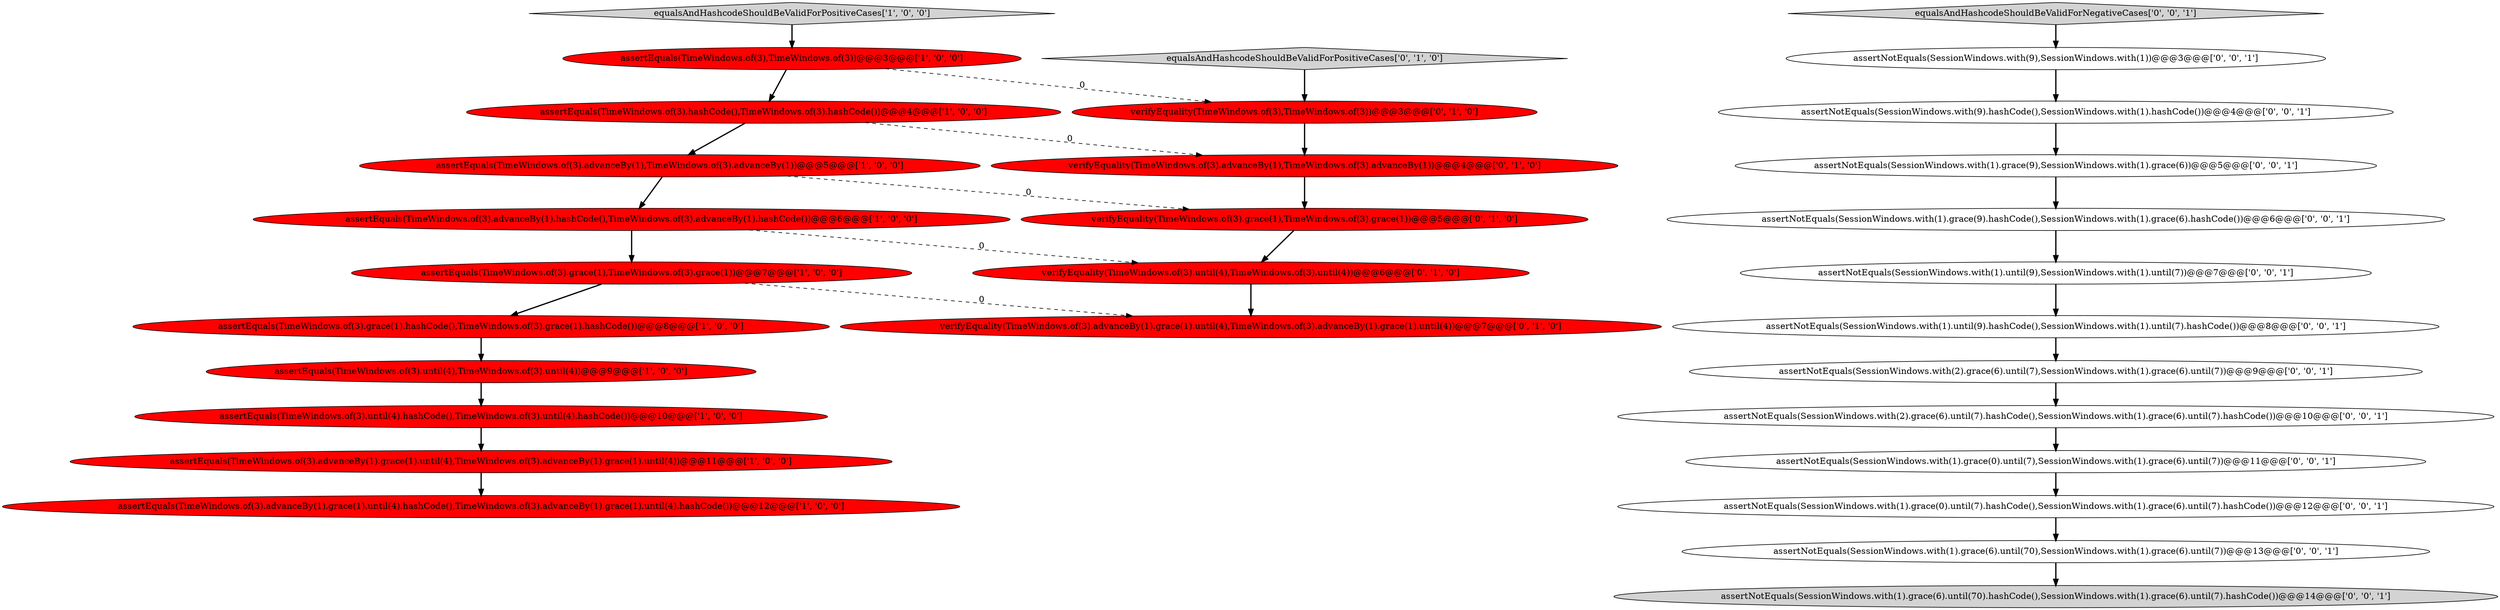 digraph {
2 [style = filled, label = "equalsAndHashcodeShouldBeValidForPositiveCases['1', '0', '0']", fillcolor = lightgray, shape = diamond image = "AAA0AAABBB1BBB"];
12 [style = filled, label = "verifyEquality(TimeWindows.of(3).advanceBy(1),TimeWindows.of(3).advanceBy(1))@@@4@@@['0', '1', '0']", fillcolor = red, shape = ellipse image = "AAA1AAABBB2BBB"];
16 [style = filled, label = "verifyEquality(TimeWindows.of(3).grace(1),TimeWindows.of(3).grace(1))@@@5@@@['0', '1', '0']", fillcolor = red, shape = ellipse image = "AAA1AAABBB2BBB"];
11 [style = filled, label = "verifyEquality(TimeWindows.of(3),TimeWindows.of(3))@@@3@@@['0', '1', '0']", fillcolor = red, shape = ellipse image = "AAA1AAABBB2BBB"];
25 [style = filled, label = "assertNotEquals(SessionWindows.with(9).hashCode(),SessionWindows.with(1).hashCode())@@@4@@@['0', '0', '1']", fillcolor = white, shape = ellipse image = "AAA0AAABBB3BBB"];
22 [style = filled, label = "assertNotEquals(SessionWindows.with(1).grace(6).until(70).hashCode(),SessionWindows.with(1).grace(6).until(7).hashCode())@@@14@@@['0', '0', '1']", fillcolor = lightgray, shape = ellipse image = "AAA0AAABBB3BBB"];
4 [style = filled, label = "assertEquals(TimeWindows.of(3).grace(1).hashCode(),TimeWindows.of(3).grace(1).hashCode())@@@8@@@['1', '0', '0']", fillcolor = red, shape = ellipse image = "AAA1AAABBB1BBB"];
20 [style = filled, label = "assertNotEquals(SessionWindows.with(2).grace(6).until(7).hashCode(),SessionWindows.with(1).grace(6).until(7).hashCode())@@@10@@@['0', '0', '1']", fillcolor = white, shape = ellipse image = "AAA0AAABBB3BBB"];
24 [style = filled, label = "assertNotEquals(SessionWindows.with(9),SessionWindows.with(1))@@@3@@@['0', '0', '1']", fillcolor = white, shape = ellipse image = "AAA0AAABBB3BBB"];
3 [style = filled, label = "assertEquals(TimeWindows.of(3).grace(1),TimeWindows.of(3).grace(1))@@@7@@@['1', '0', '0']", fillcolor = red, shape = ellipse image = "AAA1AAABBB1BBB"];
13 [style = filled, label = "verifyEquality(TimeWindows.of(3).until(4),TimeWindows.of(3).until(4))@@@6@@@['0', '1', '0']", fillcolor = red, shape = ellipse image = "AAA1AAABBB2BBB"];
6 [style = filled, label = "assertEquals(TimeWindows.of(3).advanceBy(1).grace(1).until(4),TimeWindows.of(3).advanceBy(1).grace(1).until(4))@@@11@@@['1', '0', '0']", fillcolor = red, shape = ellipse image = "AAA1AAABBB1BBB"];
8 [style = filled, label = "assertEquals(TimeWindows.of(3),TimeWindows.of(3))@@@3@@@['1', '0', '0']", fillcolor = red, shape = ellipse image = "AAA1AAABBB1BBB"];
10 [style = filled, label = "assertEquals(TimeWindows.of(3).advanceBy(1),TimeWindows.of(3).advanceBy(1))@@@5@@@['1', '0', '0']", fillcolor = red, shape = ellipse image = "AAA1AAABBB1BBB"];
18 [style = filled, label = "assertNotEquals(SessionWindows.with(1).grace(6).until(70),SessionWindows.with(1).grace(6).until(7))@@@13@@@['0', '0', '1']", fillcolor = white, shape = ellipse image = "AAA0AAABBB3BBB"];
23 [style = filled, label = "assertNotEquals(SessionWindows.with(1).grace(9),SessionWindows.with(1).grace(6))@@@5@@@['0', '0', '1']", fillcolor = white, shape = ellipse image = "AAA0AAABBB3BBB"];
27 [style = filled, label = "assertNotEquals(SessionWindows.with(2).grace(6).until(7),SessionWindows.with(1).grace(6).until(7))@@@9@@@['0', '0', '1']", fillcolor = white, shape = ellipse image = "AAA0AAABBB3BBB"];
1 [style = filled, label = "assertEquals(TimeWindows.of(3).advanceBy(1).grace(1).until(4).hashCode(),TimeWindows.of(3).advanceBy(1).grace(1).until(4).hashCode())@@@12@@@['1', '0', '0']", fillcolor = red, shape = ellipse image = "AAA1AAABBB1BBB"];
9 [style = filled, label = "assertEquals(TimeWindows.of(3).hashCode(),TimeWindows.of(3).hashCode())@@@4@@@['1', '0', '0']", fillcolor = red, shape = ellipse image = "AAA1AAABBB1BBB"];
29 [style = filled, label = "assertNotEquals(SessionWindows.with(1).grace(0).until(7),SessionWindows.with(1).grace(6).until(7))@@@11@@@['0', '0', '1']", fillcolor = white, shape = ellipse image = "AAA0AAABBB3BBB"];
5 [style = filled, label = "assertEquals(TimeWindows.of(3).until(4).hashCode(),TimeWindows.of(3).until(4).hashCode())@@@10@@@['1', '0', '0']", fillcolor = red, shape = ellipse image = "AAA1AAABBB1BBB"];
14 [style = filled, label = "verifyEquality(TimeWindows.of(3).advanceBy(1).grace(1).until(4),TimeWindows.of(3).advanceBy(1).grace(1).until(4))@@@7@@@['0', '1', '0']", fillcolor = red, shape = ellipse image = "AAA1AAABBB2BBB"];
26 [style = filled, label = "assertNotEquals(SessionWindows.with(1).grace(0).until(7).hashCode(),SessionWindows.with(1).grace(6).until(7).hashCode())@@@12@@@['0', '0', '1']", fillcolor = white, shape = ellipse image = "AAA0AAABBB3BBB"];
17 [style = filled, label = "assertNotEquals(SessionWindows.with(1).grace(9).hashCode(),SessionWindows.with(1).grace(6).hashCode())@@@6@@@['0', '0', '1']", fillcolor = white, shape = ellipse image = "AAA0AAABBB3BBB"];
21 [style = filled, label = "assertNotEquals(SessionWindows.with(1).until(9),SessionWindows.with(1).until(7))@@@7@@@['0', '0', '1']", fillcolor = white, shape = ellipse image = "AAA0AAABBB3BBB"];
7 [style = filled, label = "assertEquals(TimeWindows.of(3).until(4),TimeWindows.of(3).until(4))@@@9@@@['1', '0', '0']", fillcolor = red, shape = ellipse image = "AAA1AAABBB1BBB"];
0 [style = filled, label = "assertEquals(TimeWindows.of(3).advanceBy(1).hashCode(),TimeWindows.of(3).advanceBy(1).hashCode())@@@6@@@['1', '0', '0']", fillcolor = red, shape = ellipse image = "AAA1AAABBB1BBB"];
19 [style = filled, label = "assertNotEquals(SessionWindows.with(1).until(9).hashCode(),SessionWindows.with(1).until(7).hashCode())@@@8@@@['0', '0', '1']", fillcolor = white, shape = ellipse image = "AAA0AAABBB3BBB"];
15 [style = filled, label = "equalsAndHashcodeShouldBeValidForPositiveCases['0', '1', '0']", fillcolor = lightgray, shape = diamond image = "AAA0AAABBB2BBB"];
28 [style = filled, label = "equalsAndHashcodeShouldBeValidForNegativeCases['0', '0', '1']", fillcolor = lightgray, shape = diamond image = "AAA0AAABBB3BBB"];
0->3 [style = bold, label=""];
16->13 [style = bold, label=""];
21->19 [style = bold, label=""];
20->29 [style = bold, label=""];
25->23 [style = bold, label=""];
11->12 [style = bold, label=""];
12->16 [style = bold, label=""];
9->10 [style = bold, label=""];
3->4 [style = bold, label=""];
4->7 [style = bold, label=""];
29->26 [style = bold, label=""];
6->1 [style = bold, label=""];
7->5 [style = bold, label=""];
18->22 [style = bold, label=""];
5->6 [style = bold, label=""];
15->11 [style = bold, label=""];
24->25 [style = bold, label=""];
19->27 [style = bold, label=""];
10->0 [style = bold, label=""];
0->13 [style = dashed, label="0"];
8->9 [style = bold, label=""];
28->24 [style = bold, label=""];
23->17 [style = bold, label=""];
9->12 [style = dashed, label="0"];
10->16 [style = dashed, label="0"];
8->11 [style = dashed, label="0"];
3->14 [style = dashed, label="0"];
13->14 [style = bold, label=""];
17->21 [style = bold, label=""];
27->20 [style = bold, label=""];
2->8 [style = bold, label=""];
26->18 [style = bold, label=""];
}
